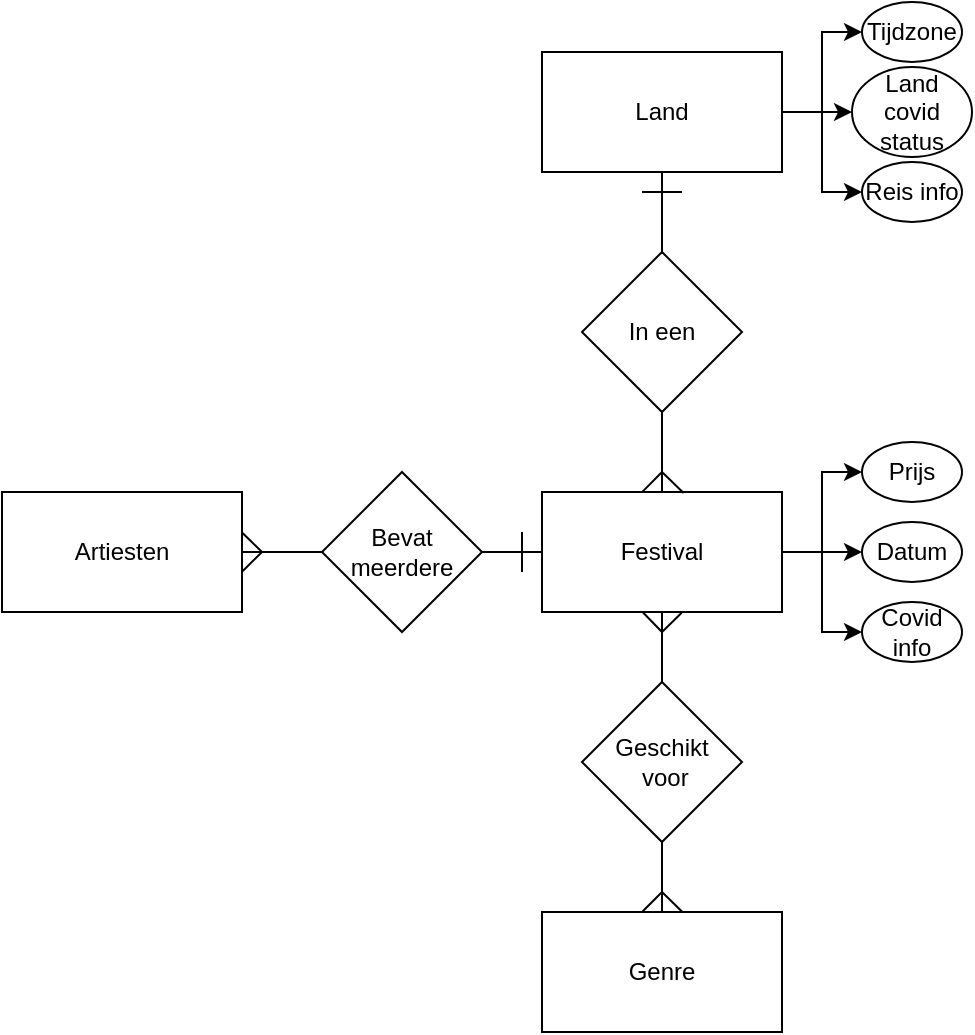 <mxfile version="14.7.1" type="device"><diagram id="1z1z28pKsEoiw2IIXqSg" name="Page-1"><mxGraphModel dx="208" dy="112" grid="1" gridSize="10" guides="1" tooltips="1" connect="1" arrows="1" fold="1" page="1" pageScale="1" pageWidth="827" pageHeight="1169" math="0" shadow="0"><root><mxCell id="0"/><mxCell id="1" parent="0"/><mxCell id="s1eXPhkixOnd8lRd4mC7-8" style="edgeStyle=orthogonalEdgeStyle;rounded=0;orthogonalLoop=1;jettySize=auto;html=1;exitX=1;exitY=0.5;exitDx=0;exitDy=0;entryX=0;entryY=0.5;entryDx=0;entryDy=0;" edge="1" parent="1" source="s1eXPhkixOnd8lRd4mC7-1" target="s1eXPhkixOnd8lRd4mC7-3"><mxGeometry relative="1" as="geometry"/></mxCell><mxCell id="s1eXPhkixOnd8lRd4mC7-9" style="edgeStyle=orthogonalEdgeStyle;rounded=0;orthogonalLoop=1;jettySize=auto;html=1;exitX=1;exitY=0.5;exitDx=0;exitDy=0;" edge="1" parent="1" source="s1eXPhkixOnd8lRd4mC7-1" target="s1eXPhkixOnd8lRd4mC7-4"><mxGeometry relative="1" as="geometry"/></mxCell><mxCell id="s1eXPhkixOnd8lRd4mC7-10" style="edgeStyle=orthogonalEdgeStyle;rounded=0;orthogonalLoop=1;jettySize=auto;html=1;exitX=1;exitY=0.5;exitDx=0;exitDy=0;entryX=0;entryY=0.5;entryDx=0;entryDy=0;" edge="1" parent="1" source="s1eXPhkixOnd8lRd4mC7-1" target="s1eXPhkixOnd8lRd4mC7-5"><mxGeometry relative="1" as="geometry"/></mxCell><mxCell id="s1eXPhkixOnd8lRd4mC7-1" value="Festival" style="rounded=0;whiteSpace=wrap;html=1;" vertex="1" parent="1"><mxGeometry x="350" y="400" width="120" height="60" as="geometry"/></mxCell><mxCell id="s1eXPhkixOnd8lRd4mC7-3" value="Prijs" style="ellipse;whiteSpace=wrap;html=1;" vertex="1" parent="1"><mxGeometry x="510" y="375" width="50" height="30" as="geometry"/></mxCell><mxCell id="s1eXPhkixOnd8lRd4mC7-4" value="Datum" style="ellipse;whiteSpace=wrap;html=1;" vertex="1" parent="1"><mxGeometry x="510" y="415" width="50" height="30" as="geometry"/></mxCell><mxCell id="s1eXPhkixOnd8lRd4mC7-5" value="Covid info" style="ellipse;whiteSpace=wrap;html=1;" vertex="1" parent="1"><mxGeometry x="510" y="455" width="50" height="30" as="geometry"/></mxCell><mxCell id="s1eXPhkixOnd8lRd4mC7-12" value="In een" style="rhombus;whiteSpace=wrap;html=1;" vertex="1" parent="1"><mxGeometry x="370" y="280" width="80" height="80" as="geometry"/></mxCell><mxCell id="s1eXPhkixOnd8lRd4mC7-26" style="edgeStyle=orthogonalEdgeStyle;rounded=0;orthogonalLoop=1;jettySize=auto;html=1;exitX=1;exitY=0.5;exitDx=0;exitDy=0;entryX=0;entryY=0.5;entryDx=0;entryDy=0;" edge="1" parent="1" source="s1eXPhkixOnd8lRd4mC7-13" target="s1eXPhkixOnd8lRd4mC7-22"><mxGeometry relative="1" as="geometry"/></mxCell><mxCell id="s1eXPhkixOnd8lRd4mC7-27" style="edgeStyle=orthogonalEdgeStyle;rounded=0;orthogonalLoop=1;jettySize=auto;html=1;exitX=1;exitY=0.5;exitDx=0;exitDy=0;entryX=0;entryY=0.5;entryDx=0;entryDy=0;" edge="1" parent="1" source="s1eXPhkixOnd8lRd4mC7-13" target="s1eXPhkixOnd8lRd4mC7-23"><mxGeometry relative="1" as="geometry"/></mxCell><mxCell id="s1eXPhkixOnd8lRd4mC7-28" style="edgeStyle=orthogonalEdgeStyle;rounded=0;orthogonalLoop=1;jettySize=auto;html=1;exitX=1;exitY=0.5;exitDx=0;exitDy=0;entryX=0;entryY=0.5;entryDx=0;entryDy=0;" edge="1" parent="1" source="s1eXPhkixOnd8lRd4mC7-13" target="s1eXPhkixOnd8lRd4mC7-24"><mxGeometry relative="1" as="geometry"/></mxCell><mxCell id="s1eXPhkixOnd8lRd4mC7-13" value="Land" style="rounded=0;whiteSpace=wrap;html=1;" vertex="1" parent="1"><mxGeometry x="350" y="180" width="120" height="60" as="geometry"/></mxCell><mxCell id="s1eXPhkixOnd8lRd4mC7-16" value="" style="endArrow=none;html=1;entryX=0.5;entryY=1;entryDx=0;entryDy=0;" edge="1" parent="1" target="s1eXPhkixOnd8lRd4mC7-13"><mxGeometry width="50" height="50" relative="1" as="geometry"><mxPoint x="410" y="280" as="sourcePoint"/><mxPoint x="440" y="390" as="targetPoint"/></mxGeometry></mxCell><mxCell id="s1eXPhkixOnd8lRd4mC7-17" value="" style="endArrow=none;html=1;" edge="1" parent="1"><mxGeometry width="50" height="50" relative="1" as="geometry"><mxPoint x="400" y="250" as="sourcePoint"/><mxPoint x="420" y="250" as="targetPoint"/></mxGeometry></mxCell><mxCell id="s1eXPhkixOnd8lRd4mC7-18" value="" style="endArrow=none;html=1;exitX=0.5;exitY=1;exitDx=0;exitDy=0;entryX=0.5;entryY=0;entryDx=0;entryDy=0;" edge="1" parent="1" source="s1eXPhkixOnd8lRd4mC7-12" target="s1eXPhkixOnd8lRd4mC7-1"><mxGeometry width="50" height="50" relative="1" as="geometry"><mxPoint x="390" y="440" as="sourcePoint"/><mxPoint x="440" y="390" as="targetPoint"/></mxGeometry></mxCell><mxCell id="s1eXPhkixOnd8lRd4mC7-19" value="" style="endArrow=none;html=1;exitX=0.418;exitY=-0.001;exitDx=0;exitDy=0;exitPerimeter=0;" edge="1" parent="1" source="s1eXPhkixOnd8lRd4mC7-1"><mxGeometry width="50" height="50" relative="1" as="geometry"><mxPoint x="390" y="440" as="sourcePoint"/><mxPoint x="410" y="390" as="targetPoint"/></mxGeometry></mxCell><mxCell id="s1eXPhkixOnd8lRd4mC7-20" value="" style="endArrow=none;html=1;entryX=0.59;entryY=0.009;entryDx=0;entryDy=0;entryPerimeter=0;" edge="1" parent="1" target="s1eXPhkixOnd8lRd4mC7-1"><mxGeometry width="50" height="50" relative="1" as="geometry"><mxPoint x="410" y="390" as="sourcePoint"/><mxPoint x="440" y="390" as="targetPoint"/></mxGeometry></mxCell><mxCell id="s1eXPhkixOnd8lRd4mC7-22" value="Tijdzone" style="ellipse;whiteSpace=wrap;html=1;" vertex="1" parent="1"><mxGeometry x="510" y="155" width="50" height="30" as="geometry"/></mxCell><mxCell id="s1eXPhkixOnd8lRd4mC7-23" value="Land covid status" style="ellipse;whiteSpace=wrap;html=1;" vertex="1" parent="1"><mxGeometry x="505" y="187.5" width="60" height="45" as="geometry"/></mxCell><mxCell id="s1eXPhkixOnd8lRd4mC7-24" value="Reis info" style="ellipse;whiteSpace=wrap;html=1;" vertex="1" parent="1"><mxGeometry x="510" y="235" width="50" height="30" as="geometry"/></mxCell><mxCell id="s1eXPhkixOnd8lRd4mC7-30" value="Genre" style="rounded=0;whiteSpace=wrap;html=1;" vertex="1" parent="1"><mxGeometry x="350" y="610" width="120" height="60" as="geometry"/></mxCell><mxCell id="s1eXPhkixOnd8lRd4mC7-31" value="" style="endArrow=none;html=1;exitX=0.5;exitY=1;exitDx=0;exitDy=0;entryX=0.5;entryY=0;entryDx=0;entryDy=0;" edge="1" parent="1" target="s1eXPhkixOnd8lRd4mC7-37" source="s1eXPhkixOnd8lRd4mC7-1"><mxGeometry width="50" height="50" relative="1" as="geometry"><mxPoint x="420" y="720.0" as="sourcePoint"/><mxPoint x="410" y="490" as="targetPoint"/></mxGeometry></mxCell><mxCell id="s1eXPhkixOnd8lRd4mC7-32" value="" style="endArrow=none;html=1;entryX=0.418;entryY=0.998;entryDx=0;entryDy=0;entryPerimeter=0;" edge="1" parent="1" target="s1eXPhkixOnd8lRd4mC7-1"><mxGeometry width="50" height="50" relative="1" as="geometry"><mxPoint x="410" y="470" as="sourcePoint"/><mxPoint x="390" y="470" as="targetPoint"/></mxGeometry></mxCell><mxCell id="s1eXPhkixOnd8lRd4mC7-33" value="" style="endArrow=none;html=1;exitX=0.5;exitY=1;exitDx=0;exitDy=0;entryX=0.5;entryY=0;entryDx=0;entryDy=0;" edge="1" parent="1" source="s1eXPhkixOnd8lRd4mC7-37" target="s1eXPhkixOnd8lRd4mC7-30"><mxGeometry width="50" height="50" relative="1" as="geometry"><mxPoint x="410" y="580" as="sourcePoint"/><mxPoint x="420" y="840" as="targetPoint"/></mxGeometry></mxCell><mxCell id="s1eXPhkixOnd8lRd4mC7-36" value="" style="endArrow=none;html=1;entryX=0.418;entryY=0.998;entryDx=0;entryDy=0;entryPerimeter=0;exitX=0.582;exitY=1.006;exitDx=0;exitDy=0;exitPerimeter=0;" edge="1" parent="1" source="s1eXPhkixOnd8lRd4mC7-1"><mxGeometry width="50" height="50" relative="1" as="geometry"><mxPoint x="430" y="480" as="sourcePoint"/><mxPoint x="410.16" y="469.88" as="targetPoint"/></mxGeometry></mxCell><mxCell id="s1eXPhkixOnd8lRd4mC7-37" value="Geschikt&lt;br&gt;&amp;nbsp;voor" style="rhombus;whiteSpace=wrap;html=1;" vertex="1" parent="1"><mxGeometry x="370" y="495" width="80" height="80" as="geometry"/></mxCell><mxCell id="s1eXPhkixOnd8lRd4mC7-39" value="Artiesten" style="rounded=0;whiteSpace=wrap;html=1;" vertex="1" parent="1"><mxGeometry x="80" y="400" width="120" height="60" as="geometry"/></mxCell><mxCell id="s1eXPhkixOnd8lRd4mC7-40" value="Bevat meerdere" style="rhombus;whiteSpace=wrap;html=1;" vertex="1" parent="1"><mxGeometry x="240" y="390" width="80" height="80" as="geometry"/></mxCell><mxCell id="s1eXPhkixOnd8lRd4mC7-41" value="" style="endArrow=none;html=1;exitX=1;exitY=0.5;exitDx=0;exitDy=0;entryX=0;entryY=0.5;entryDx=0;entryDy=0;" edge="1" parent="1" source="s1eXPhkixOnd8lRd4mC7-40" target="s1eXPhkixOnd8lRd4mC7-1"><mxGeometry width="50" height="50" relative="1" as="geometry"><mxPoint x="430" y="460" as="sourcePoint"/><mxPoint x="480" y="410" as="targetPoint"/></mxGeometry></mxCell><mxCell id="s1eXPhkixOnd8lRd4mC7-42" value="" style="endArrow=none;html=1;" edge="1" parent="1"><mxGeometry width="50" height="50" relative="1" as="geometry"><mxPoint x="340" y="440" as="sourcePoint"/><mxPoint x="340" y="420" as="targetPoint"/></mxGeometry></mxCell><mxCell id="s1eXPhkixOnd8lRd4mC7-43" value="" style="endArrow=none;html=1;exitX=1;exitY=0.5;exitDx=0;exitDy=0;entryX=0;entryY=0.5;entryDx=0;entryDy=0;" edge="1" parent="1" source="s1eXPhkixOnd8lRd4mC7-39" target="s1eXPhkixOnd8lRd4mC7-40"><mxGeometry width="50" height="50" relative="1" as="geometry"><mxPoint x="430" y="460" as="sourcePoint"/><mxPoint x="480" y="410" as="targetPoint"/></mxGeometry></mxCell><mxCell id="s1eXPhkixOnd8lRd4mC7-44" value="" style="endArrow=none;html=1;entryX=0.998;entryY=0.669;entryDx=0;entryDy=0;entryPerimeter=0;" edge="1" parent="1" target="s1eXPhkixOnd8lRd4mC7-39"><mxGeometry width="50" height="50" relative="1" as="geometry"><mxPoint x="210" y="430" as="sourcePoint"/><mxPoint x="202" y="440" as="targetPoint"/></mxGeometry></mxCell><mxCell id="s1eXPhkixOnd8lRd4mC7-45" value="" style="endArrow=none;html=1;exitX=1;exitY=0.337;exitDx=0;exitDy=0;exitPerimeter=0;" edge="1" parent="1" source="s1eXPhkixOnd8lRd4mC7-39"><mxGeometry width="50" height="50" relative="1" as="geometry"><mxPoint x="210" y="410" as="sourcePoint"/><mxPoint x="210" y="430" as="targetPoint"/></mxGeometry></mxCell><mxCell id="s1eXPhkixOnd8lRd4mC7-47" value="" style="endArrow=none;html=1;exitX=0.418;exitY=-0.002;exitDx=0;exitDy=0;exitPerimeter=0;" edge="1" parent="1" source="s1eXPhkixOnd8lRd4mC7-30"><mxGeometry width="50" height="50" relative="1" as="geometry"><mxPoint x="380" y="590" as="sourcePoint"/><mxPoint x="410" y="600" as="targetPoint"/></mxGeometry></mxCell><mxCell id="s1eXPhkixOnd8lRd4mC7-48" value="" style="endArrow=none;html=1;entryX=0.584;entryY=-0.002;entryDx=0;entryDy=0;entryPerimeter=0;" edge="1" parent="1" target="s1eXPhkixOnd8lRd4mC7-30"><mxGeometry width="50" height="50" relative="1" as="geometry"><mxPoint x="410" y="600" as="sourcePoint"/><mxPoint x="420" y="600" as="targetPoint"/></mxGeometry></mxCell></root></mxGraphModel></diagram></mxfile>